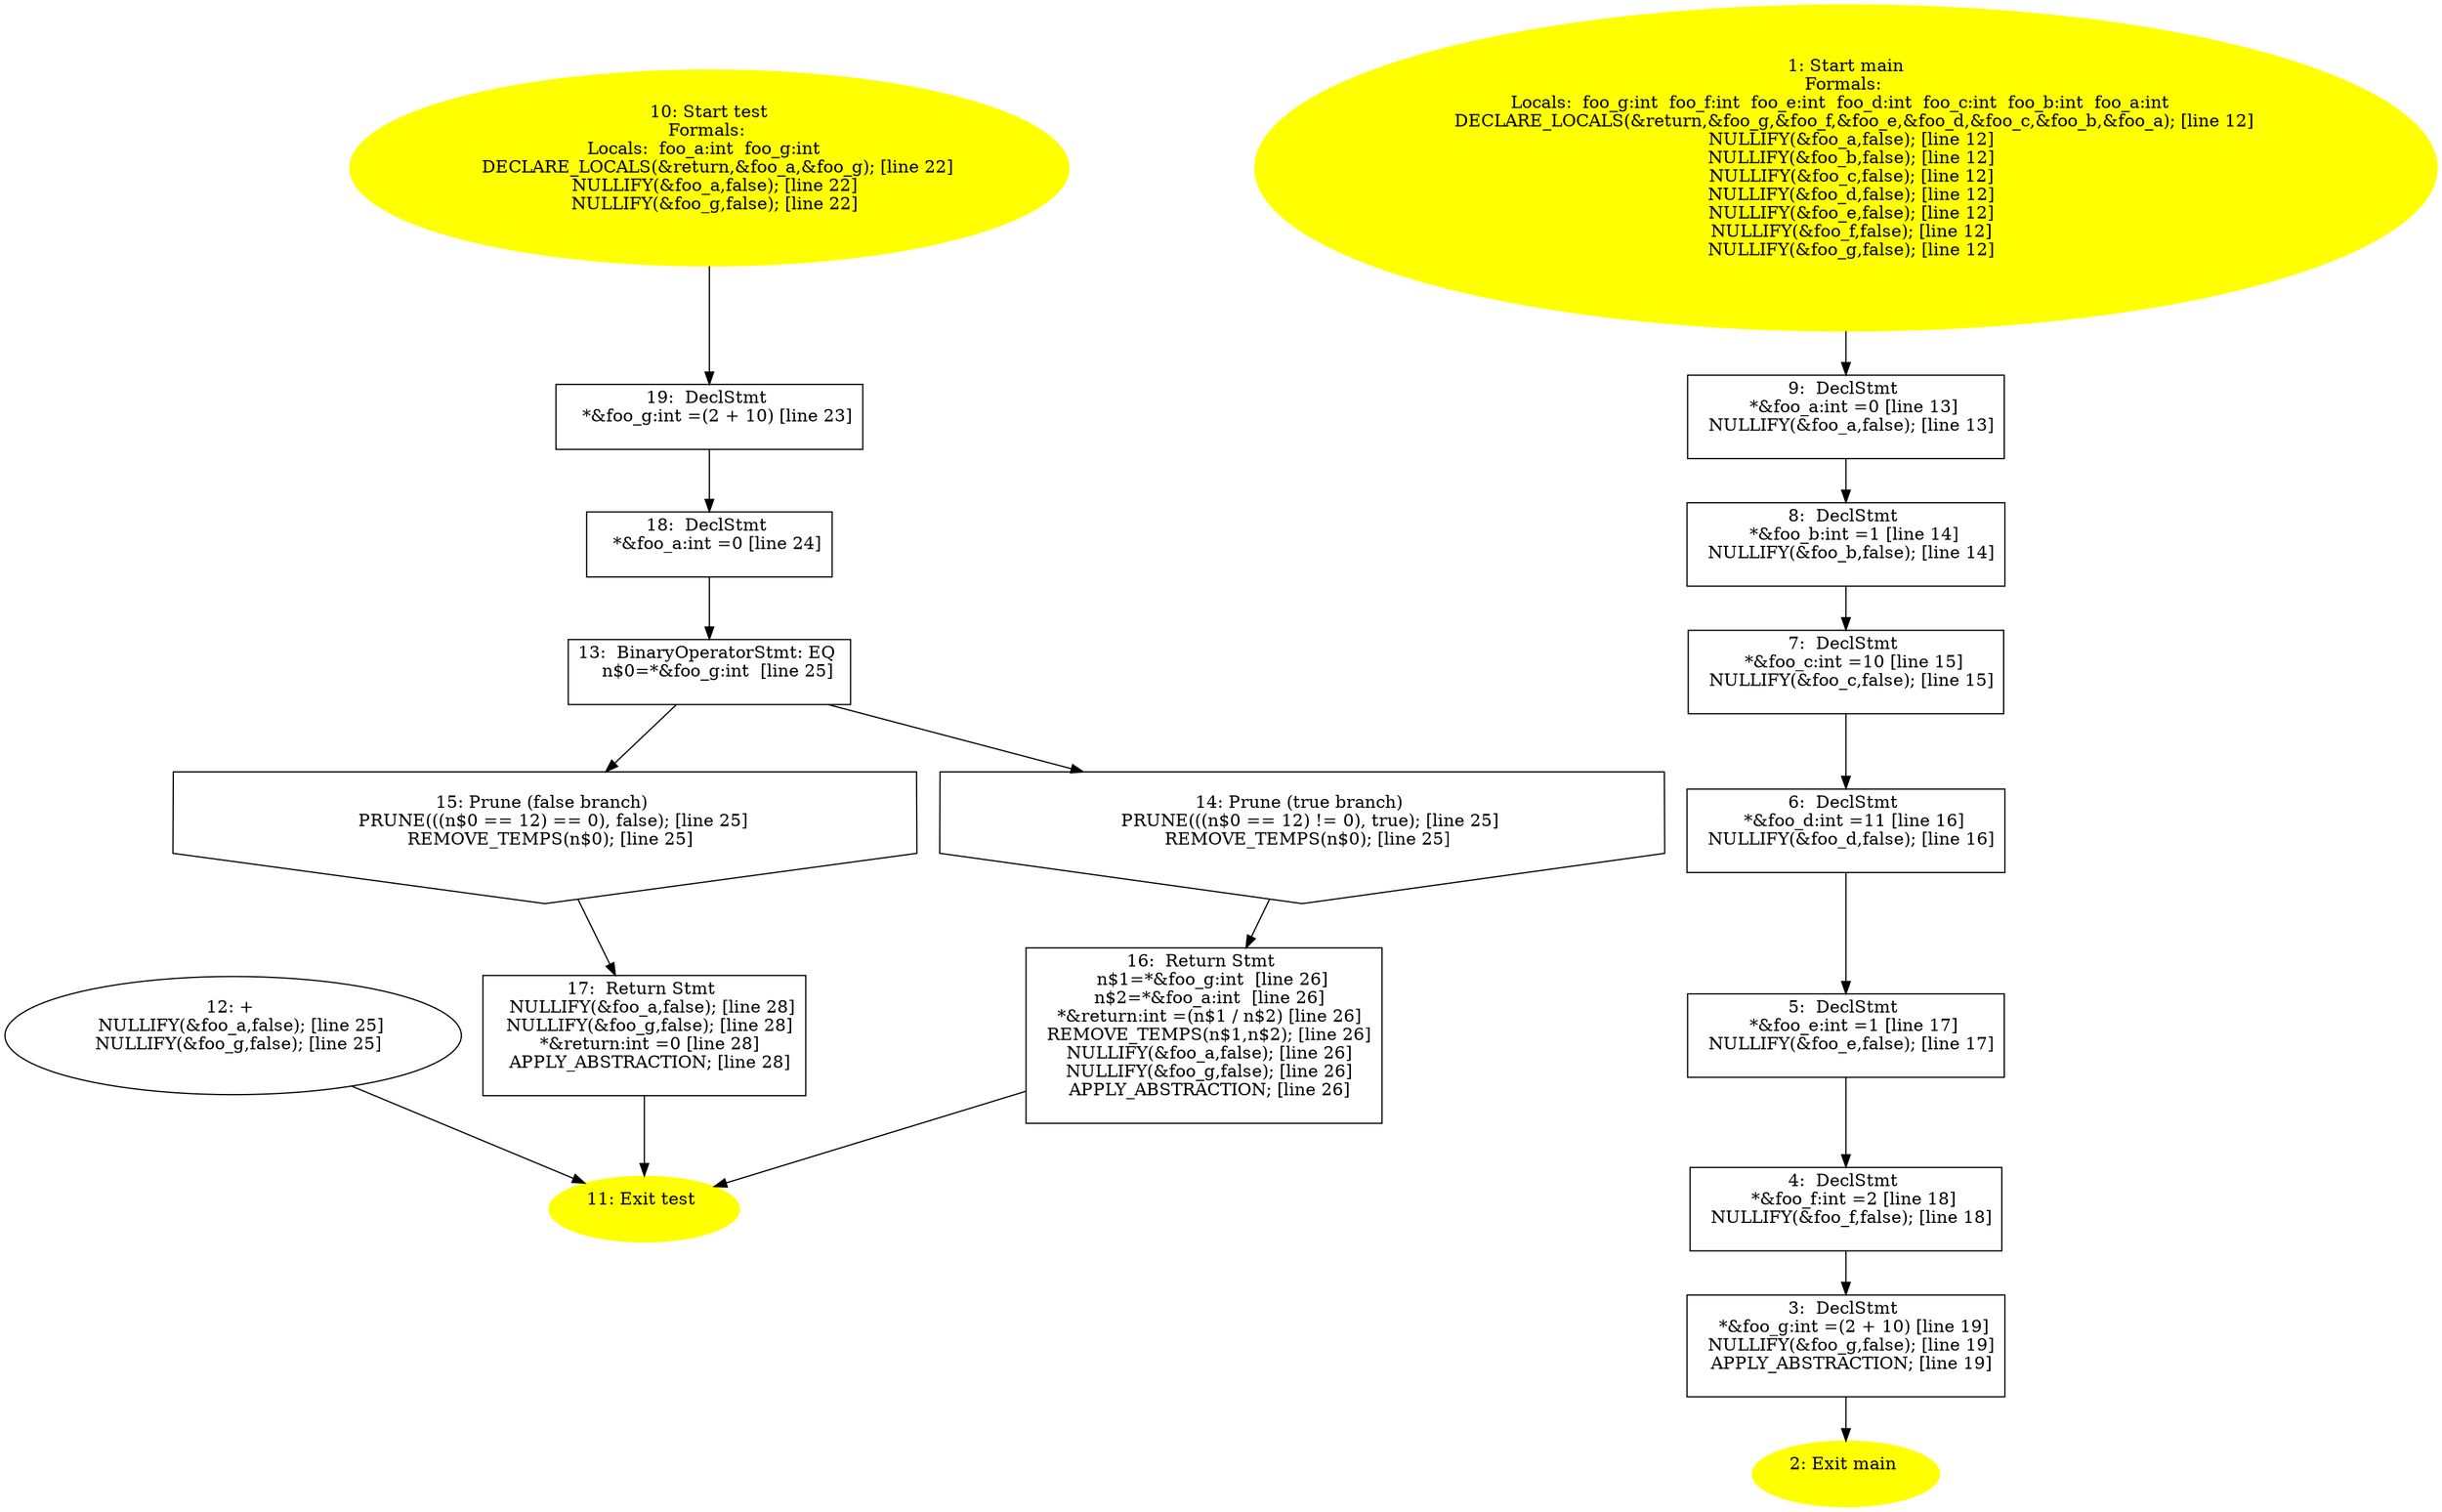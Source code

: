 digraph iCFG {
19 [label="19:  DeclStmt \n   *&foo_g:int =(2 + 10) [line 23]\n " shape="box"]
	

	 19 -> 18 ;
18 [label="18:  DeclStmt \n   *&foo_a:int =0 [line 24]\n " shape="box"]
	

	 18 -> 13 ;
17 [label="17:  Return Stmt \n   NULLIFY(&foo_a,false); [line 28]\n  NULLIFY(&foo_g,false); [line 28]\n  *&return:int =0 [line 28]\n  APPLY_ABSTRACTION; [line 28]\n " shape="box"]
	

	 17 -> 11 ;
16 [label="16:  Return Stmt \n   n$1=*&foo_g:int  [line 26]\n  n$2=*&foo_a:int  [line 26]\n  *&return:int =(n$1 / n$2) [line 26]\n  REMOVE_TEMPS(n$1,n$2); [line 26]\n  NULLIFY(&foo_a,false); [line 26]\n  NULLIFY(&foo_g,false); [line 26]\n  APPLY_ABSTRACTION; [line 26]\n " shape="box"]
	

	 16 -> 11 ;
15 [label="15: Prune (false branch) \n   PRUNE(((n$0 == 12) == 0), false); [line 25]\n  REMOVE_TEMPS(n$0); [line 25]\n " shape="invhouse"]
	

	 15 -> 17 ;
14 [label="14: Prune (true branch) \n   PRUNE(((n$0 == 12) != 0), true); [line 25]\n  REMOVE_TEMPS(n$0); [line 25]\n " shape="invhouse"]
	

	 14 -> 16 ;
13 [label="13:  BinaryOperatorStmt: EQ \n   n$0=*&foo_g:int  [line 25]\n " shape="box"]
	

	 13 -> 14 ;
	 13 -> 15 ;
12 [label="12: + \n   NULLIFY(&foo_a,false); [line 25]\n  NULLIFY(&foo_g,false); [line 25]\n " ]
	

	 12 -> 11 ;
11 [label="11: Exit test \n  " color=yellow style=filled]
	

10 [label="10: Start test\nFormals: \nLocals:  foo_a:int  foo_g:int  \n   DECLARE_LOCALS(&return,&foo_a,&foo_g); [line 22]\n  NULLIFY(&foo_a,false); [line 22]\n  NULLIFY(&foo_g,false); [line 22]\n " color=yellow style=filled]
	

	 10 -> 19 ;
9 [label="9:  DeclStmt \n   *&foo_a:int =0 [line 13]\n  NULLIFY(&foo_a,false); [line 13]\n " shape="box"]
	

	 9 -> 8 ;
8 [label="8:  DeclStmt \n   *&foo_b:int =1 [line 14]\n  NULLIFY(&foo_b,false); [line 14]\n " shape="box"]
	

	 8 -> 7 ;
7 [label="7:  DeclStmt \n   *&foo_c:int =10 [line 15]\n  NULLIFY(&foo_c,false); [line 15]\n " shape="box"]
	

	 7 -> 6 ;
6 [label="6:  DeclStmt \n   *&foo_d:int =11 [line 16]\n  NULLIFY(&foo_d,false); [line 16]\n " shape="box"]
	

	 6 -> 5 ;
5 [label="5:  DeclStmt \n   *&foo_e:int =1 [line 17]\n  NULLIFY(&foo_e,false); [line 17]\n " shape="box"]
	

	 5 -> 4 ;
4 [label="4:  DeclStmt \n   *&foo_f:int =2 [line 18]\n  NULLIFY(&foo_f,false); [line 18]\n " shape="box"]
	

	 4 -> 3 ;
3 [label="3:  DeclStmt \n   *&foo_g:int =(2 + 10) [line 19]\n  NULLIFY(&foo_g,false); [line 19]\n  APPLY_ABSTRACTION; [line 19]\n " shape="box"]
	

	 3 -> 2 ;
2 [label="2: Exit main \n  " color=yellow style=filled]
	

1 [label="1: Start main\nFormals: \nLocals:  foo_g:int  foo_f:int  foo_e:int  foo_d:int  foo_c:int  foo_b:int  foo_a:int  \n   DECLARE_LOCALS(&return,&foo_g,&foo_f,&foo_e,&foo_d,&foo_c,&foo_b,&foo_a); [line 12]\n  NULLIFY(&foo_a,false); [line 12]\n  NULLIFY(&foo_b,false); [line 12]\n  NULLIFY(&foo_c,false); [line 12]\n  NULLIFY(&foo_d,false); [line 12]\n  NULLIFY(&foo_e,false); [line 12]\n  NULLIFY(&foo_f,false); [line 12]\n  NULLIFY(&foo_g,false); [line 12]\n " color=yellow style=filled]
	

	 1 -> 9 ;
}
